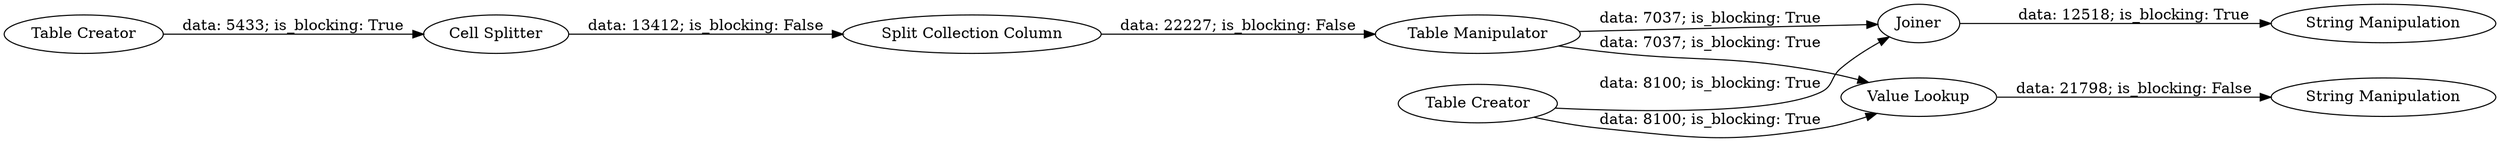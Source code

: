 digraph {
	"-1634684128683989242_1" [label="Table Creator"]
	"-1634684128683989242_6" [label=Joiner]
	"-1634684128683989242_9" [label="String Manipulation"]
	"-1634684128683989242_5" [label="Table Manipulator"]
	"-1634684128683989242_4" [label="Split Collection Column"]
	"-1634684128683989242_7" [label="String Manipulation"]
	"-1634684128683989242_2" [label="Table Creator"]
	"-1634684128683989242_3" [label="Cell Splitter"]
	"-1634684128683989242_8" [label="Value Lookup"]
	"-1634684128683989242_4" -> "-1634684128683989242_5" [label="data: 22227; is_blocking: False"]
	"-1634684128683989242_5" -> "-1634684128683989242_6" [label="data: 7037; is_blocking: True"]
	"-1634684128683989242_5" -> "-1634684128683989242_8" [label="data: 7037; is_blocking: True"]
	"-1634684128683989242_2" -> "-1634684128683989242_6" [label="data: 8100; is_blocking: True"]
	"-1634684128683989242_1" -> "-1634684128683989242_3" [label="data: 5433; is_blocking: True"]
	"-1634684128683989242_3" -> "-1634684128683989242_4" [label="data: 13412; is_blocking: False"]
	"-1634684128683989242_2" -> "-1634684128683989242_8" [label="data: 8100; is_blocking: True"]
	"-1634684128683989242_6" -> "-1634684128683989242_7" [label="data: 12518; is_blocking: True"]
	"-1634684128683989242_8" -> "-1634684128683989242_9" [label="data: 21798; is_blocking: False"]
	rankdir=LR
}
